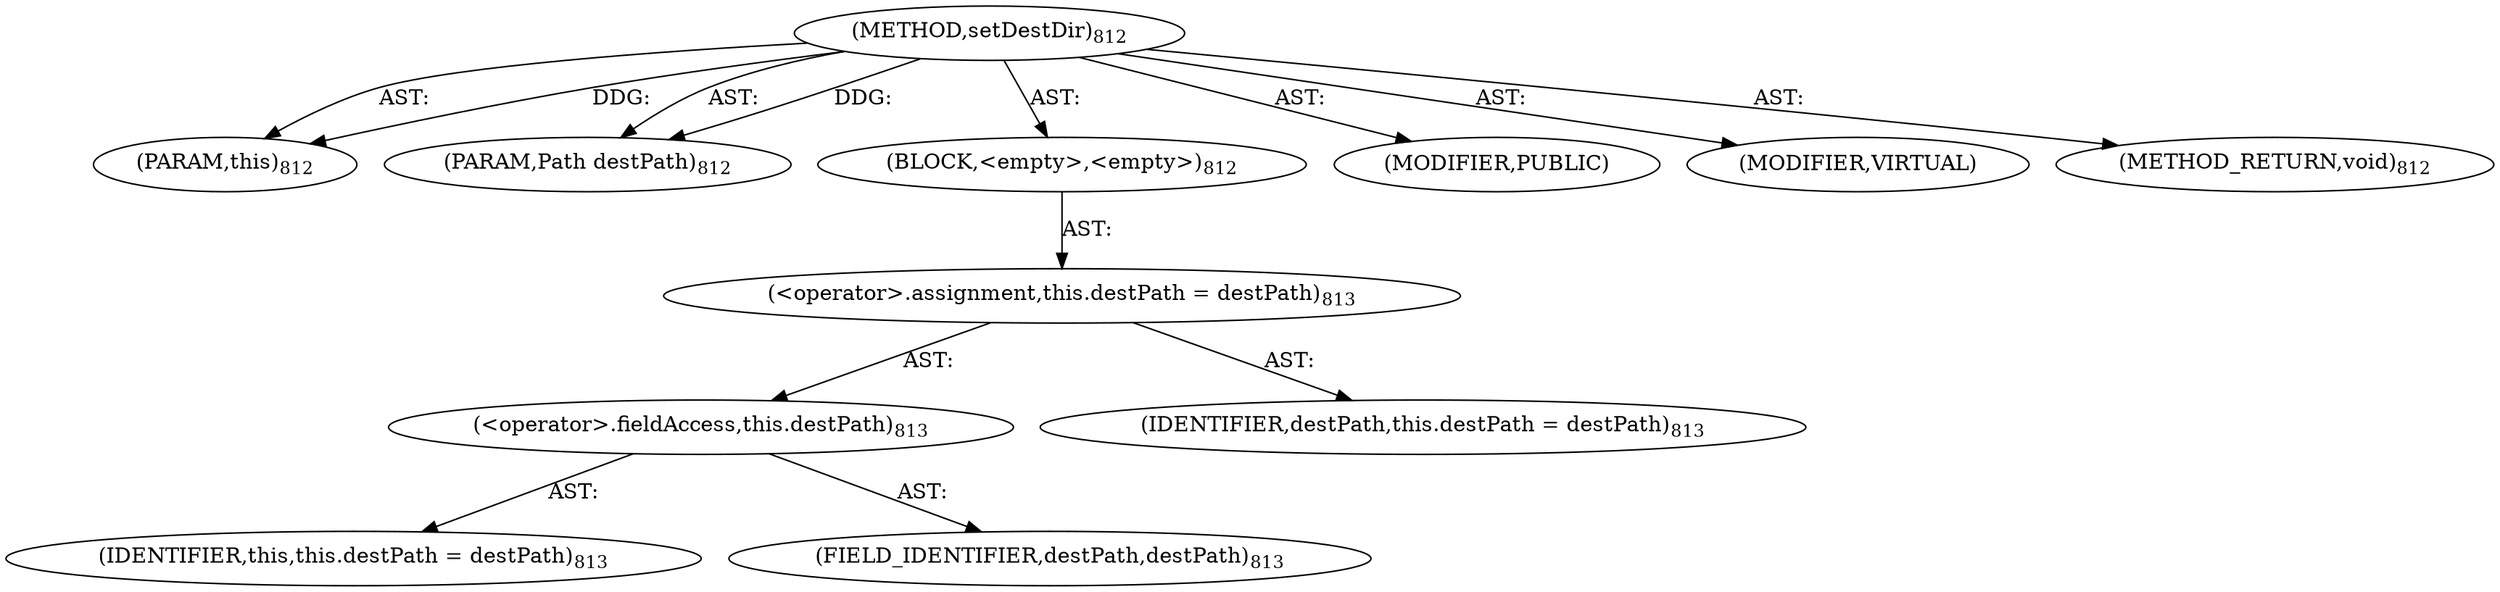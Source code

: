 digraph "setDestDir" {  
"111669149715" [label = <(METHOD,setDestDir)<SUB>812</SUB>> ]
"115964117004" [label = <(PARAM,this)<SUB>812</SUB>> ]
"115964117028" [label = <(PARAM,Path destPath)<SUB>812</SUB>> ]
"25769803894" [label = <(BLOCK,&lt;empty&gt;,&lt;empty&gt;)<SUB>812</SUB>> ]
"30064771784" [label = <(&lt;operator&gt;.assignment,this.destPath = destPath)<SUB>813</SUB>> ]
"30064771785" [label = <(&lt;operator&gt;.fieldAccess,this.destPath)<SUB>813</SUB>> ]
"68719476774" [label = <(IDENTIFIER,this,this.destPath = destPath)<SUB>813</SUB>> ]
"55834574974" [label = <(FIELD_IDENTIFIER,destPath,destPath)<SUB>813</SUB>> ]
"68719477331" [label = <(IDENTIFIER,destPath,this.destPath = destPath)<SUB>813</SUB>> ]
"133143986234" [label = <(MODIFIER,PUBLIC)> ]
"133143986235" [label = <(MODIFIER,VIRTUAL)> ]
"128849018899" [label = <(METHOD_RETURN,void)<SUB>812</SUB>> ]
  "111669149715" -> "115964117004"  [ label = "AST: "] 
  "111669149715" -> "115964117028"  [ label = "AST: "] 
  "111669149715" -> "25769803894"  [ label = "AST: "] 
  "111669149715" -> "133143986234"  [ label = "AST: "] 
  "111669149715" -> "133143986235"  [ label = "AST: "] 
  "111669149715" -> "128849018899"  [ label = "AST: "] 
  "25769803894" -> "30064771784"  [ label = "AST: "] 
  "30064771784" -> "30064771785"  [ label = "AST: "] 
  "30064771784" -> "68719477331"  [ label = "AST: "] 
  "30064771785" -> "68719476774"  [ label = "AST: "] 
  "30064771785" -> "55834574974"  [ label = "AST: "] 
  "111669149715" -> "115964117004"  [ label = "DDG: "] 
  "111669149715" -> "115964117028"  [ label = "DDG: "] 
}
